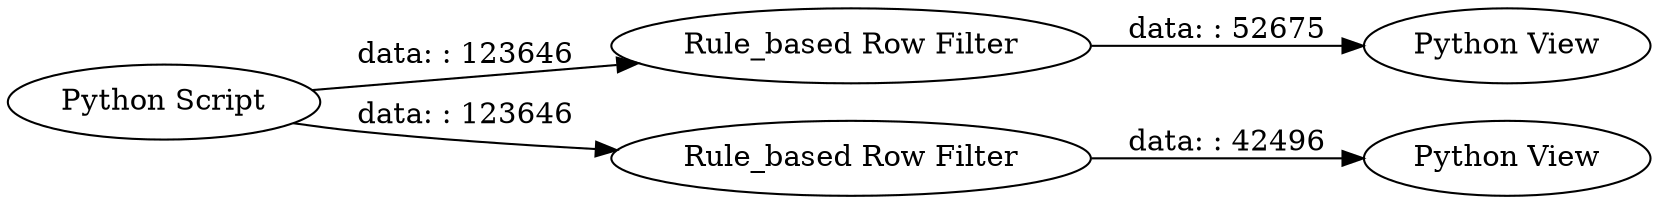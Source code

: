 digraph {
	"3246774528065019149_22" [label="Rule_based Row Filter"]
	"3246774528065019149_20" [label="Rule_based Row Filter"]
	"3246774528065019149_19" [label="Python View"]
	"3246774528065019149_6" [label="Python Script"]
	"3246774528065019149_21" [label="Python View"]
	"3246774528065019149_6" -> "3246774528065019149_20" [label="data: : 123646"]
	"3246774528065019149_20" -> "3246774528065019149_19" [label="data: : 42496"]
	"3246774528065019149_6" -> "3246774528065019149_22" [label="data: : 123646"]
	"3246774528065019149_22" -> "3246774528065019149_21" [label="data: : 52675"]
	rankdir=LR
}
